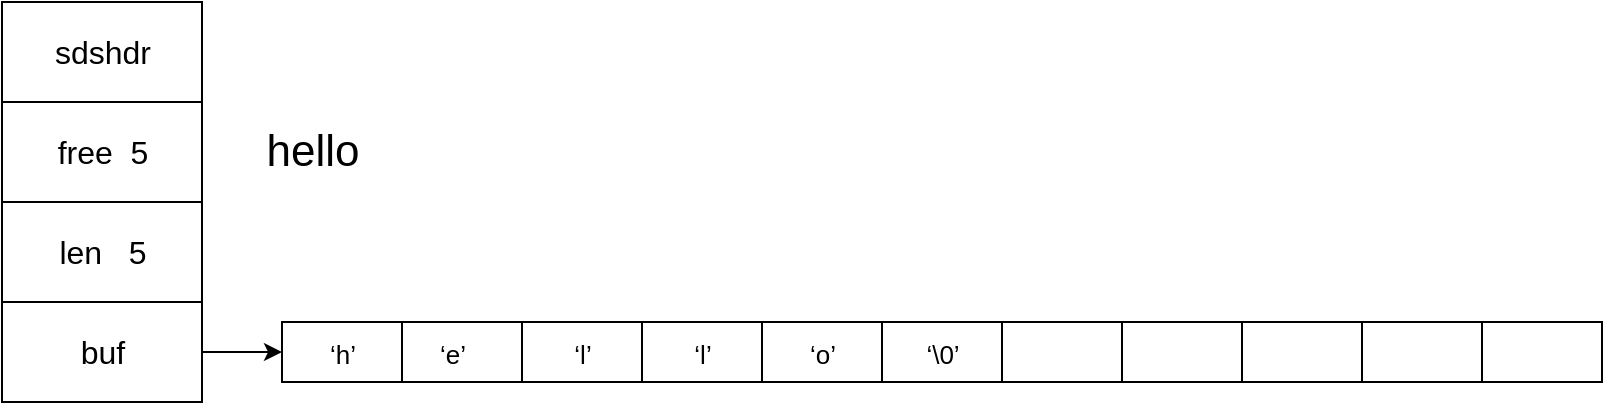 <mxfile>
    <diagram id="TJggXa_w7172-Alows_W" name="sds">
        <mxGraphModel dx="898" dy="573" grid="1" gridSize="10" guides="1" tooltips="1" connect="1" arrows="1" fold="1" page="1" pageScale="1" pageWidth="3300" pageHeight="4681" math="0" shadow="0">
            <root>
                <mxCell id="eN4KIQ1oj9UoFCZlpJyE-0"/>
                <mxCell id="eN4KIQ1oj9UoFCZlpJyE-1" parent="eN4KIQ1oj9UoFCZlpJyE-0"/>
                <mxCell id="eN4KIQ1oj9UoFCZlpJyE-2" value="" style="verticalLabelPosition=bottom;verticalAlign=top;html=1;shape=mxgraph.basic.rect;fillColor2=none;strokeWidth=1;size=20;indent=5;fontSize=15;fillColor=none;" vertex="1" parent="eN4KIQ1oj9UoFCZlpJyE-1">
                    <mxGeometry x="100" y="190" width="100" height="50" as="geometry"/>
                </mxCell>
                <mxCell id="eN4KIQ1oj9UoFCZlpJyE-3" value="" style="verticalLabelPosition=bottom;verticalAlign=top;html=1;shape=mxgraph.basic.rect;fillColor2=none;strokeWidth=1;size=20;indent=5;fontSize=15;fillColor=none;" vertex="1" parent="eN4KIQ1oj9UoFCZlpJyE-1">
                    <mxGeometry x="100" y="240" width="100" height="50" as="geometry"/>
                </mxCell>
                <mxCell id="eN4KIQ1oj9UoFCZlpJyE-4" value="" style="verticalLabelPosition=bottom;verticalAlign=top;html=1;shape=mxgraph.basic.rect;fillColor2=none;strokeWidth=1;size=20;indent=5;fontSize=15;fillColor=none;" vertex="1" parent="eN4KIQ1oj9UoFCZlpJyE-1">
                    <mxGeometry x="100" y="290" width="100" height="50" as="geometry"/>
                </mxCell>
                <mxCell id="eN4KIQ1oj9UoFCZlpJyE-22" style="edgeStyle=orthogonalEdgeStyle;html=1;fontSize=16;" edge="1" parent="eN4KIQ1oj9UoFCZlpJyE-1" source="eN4KIQ1oj9UoFCZlpJyE-5" target="eN4KIQ1oj9UoFCZlpJyE-10">
                    <mxGeometry relative="1" as="geometry"/>
                </mxCell>
                <mxCell id="eN4KIQ1oj9UoFCZlpJyE-5" value="" style="verticalLabelPosition=bottom;verticalAlign=top;html=1;shape=mxgraph.basic.rect;fillColor2=none;strokeWidth=1;size=20;indent=5;fontSize=15;fillColor=none;" vertex="1" parent="eN4KIQ1oj9UoFCZlpJyE-1">
                    <mxGeometry x="100" y="340" width="100" height="50" as="geometry"/>
                </mxCell>
                <mxCell id="eN4KIQ1oj9UoFCZlpJyE-6" value="&lt;span style=&quot;font-size: 16px&quot;&gt;sdshdr&lt;/span&gt;" style="text;html=1;align=center;verticalAlign=middle;resizable=0;points=[];autosize=1;strokeColor=none;fillColor=none;fontSize=15;" vertex="1" parent="eN4KIQ1oj9UoFCZlpJyE-1">
                    <mxGeometry x="120" y="205" width="60" height="20" as="geometry"/>
                </mxCell>
                <mxCell id="eN4KIQ1oj9UoFCZlpJyE-7" value="&lt;span style=&quot;font-size: 16px&quot;&gt;free&amp;nbsp;&amp;nbsp;&lt;/span&gt;&lt;span style=&quot;font-size: 16px&quot;&gt;5&lt;/span&gt;&lt;span style=&quot;font-size: 16px&quot;&gt;&lt;br&gt;&lt;/span&gt;" style="text;html=1;align=center;verticalAlign=middle;resizable=0;points=[];autosize=1;strokeColor=none;fillColor=none;fontSize=15;" vertex="1" parent="eN4KIQ1oj9UoFCZlpJyE-1">
                    <mxGeometry x="120" y="255" width="60" height="20" as="geometry"/>
                </mxCell>
                <mxCell id="eN4KIQ1oj9UoFCZlpJyE-8" value="&lt;span style=&quot;font-size: 16px&quot;&gt;len&amp;nbsp; &amp;nbsp;5&lt;/span&gt;&lt;span style=&quot;font-size: 16px&quot;&gt;&lt;br&gt;&lt;/span&gt;" style="text;html=1;align=center;verticalAlign=middle;resizable=0;points=[];autosize=1;strokeColor=none;fillColor=none;fontSize=15;" vertex="1" parent="eN4KIQ1oj9UoFCZlpJyE-1">
                    <mxGeometry x="120" y="305" width="60" height="20" as="geometry"/>
                </mxCell>
                <mxCell id="eN4KIQ1oj9UoFCZlpJyE-9" value="&lt;span style=&quot;font-size: 16px&quot;&gt;buf&lt;/span&gt;" style="text;html=1;align=center;verticalAlign=middle;resizable=0;points=[];autosize=1;strokeColor=none;fillColor=none;fontSize=15;" vertex="1" parent="eN4KIQ1oj9UoFCZlpJyE-1">
                    <mxGeometry x="130" y="355" width="40" height="20" as="geometry"/>
                </mxCell>
                <mxCell id="eN4KIQ1oj9UoFCZlpJyE-10" value="" style="verticalLabelPosition=bottom;verticalAlign=top;html=1;shape=mxgraph.basic.rect;fillColor2=none;strokeWidth=1;size=20;indent=5;fontSize=15;fillColor=none;" vertex="1" parent="eN4KIQ1oj9UoFCZlpJyE-1">
                    <mxGeometry x="240" y="350" width="60" height="30" as="geometry"/>
                </mxCell>
                <mxCell id="eN4KIQ1oj9UoFCZlpJyE-11" value="" style="verticalLabelPosition=bottom;verticalAlign=top;html=1;shape=mxgraph.basic.rect;fillColor2=none;strokeWidth=1;size=20;indent=5;fontSize=15;fillColor=none;" vertex="1" parent="eN4KIQ1oj9UoFCZlpJyE-1">
                    <mxGeometry x="300" y="350" width="60" height="30" as="geometry"/>
                </mxCell>
                <mxCell id="eN4KIQ1oj9UoFCZlpJyE-12" value="" style="verticalLabelPosition=bottom;verticalAlign=top;html=1;shape=mxgraph.basic.rect;fillColor2=none;strokeWidth=1;size=20;indent=5;fontSize=15;fillColor=none;" vertex="1" parent="eN4KIQ1oj9UoFCZlpJyE-1">
                    <mxGeometry x="360" y="350" width="60" height="30" as="geometry"/>
                </mxCell>
                <mxCell id="eN4KIQ1oj9UoFCZlpJyE-13" value="" style="verticalLabelPosition=bottom;verticalAlign=top;html=1;shape=mxgraph.basic.rect;fillColor2=none;strokeWidth=1;size=20;indent=5;fontSize=15;fillColor=none;" vertex="1" parent="eN4KIQ1oj9UoFCZlpJyE-1">
                    <mxGeometry x="420" y="350" width="60" height="30" as="geometry"/>
                </mxCell>
                <mxCell id="eN4KIQ1oj9UoFCZlpJyE-14" value="" style="verticalLabelPosition=bottom;verticalAlign=top;html=1;shape=mxgraph.basic.rect;fillColor2=none;strokeWidth=1;size=20;indent=5;fontSize=15;fillColor=none;" vertex="1" parent="eN4KIQ1oj9UoFCZlpJyE-1">
                    <mxGeometry x="480" y="350" width="60" height="30" as="geometry"/>
                </mxCell>
                <mxCell id="eN4KIQ1oj9UoFCZlpJyE-15" value="" style="verticalLabelPosition=bottom;verticalAlign=top;html=1;shape=mxgraph.basic.rect;fillColor2=none;strokeWidth=1;size=20;indent=5;fontSize=15;fillColor=none;" vertex="1" parent="eN4KIQ1oj9UoFCZlpJyE-1">
                    <mxGeometry x="540" y="350" width="60" height="30" as="geometry"/>
                </mxCell>
                <mxCell id="eN4KIQ1oj9UoFCZlpJyE-16" value="" style="verticalLabelPosition=bottom;verticalAlign=top;html=1;shape=mxgraph.basic.rect;fillColor2=none;strokeWidth=1;size=20;indent=5;fontSize=15;fillColor=none;" vertex="1" parent="eN4KIQ1oj9UoFCZlpJyE-1">
                    <mxGeometry x="600" y="350" width="60" height="30" as="geometry"/>
                </mxCell>
                <mxCell id="eN4KIQ1oj9UoFCZlpJyE-17" value="" style="verticalLabelPosition=bottom;verticalAlign=top;html=1;shape=mxgraph.basic.rect;fillColor2=none;strokeWidth=1;size=20;indent=5;fontSize=15;fillColor=none;" vertex="1" parent="eN4KIQ1oj9UoFCZlpJyE-1">
                    <mxGeometry x="660" y="350" width="60" height="30" as="geometry"/>
                </mxCell>
                <mxCell id="eN4KIQ1oj9UoFCZlpJyE-18" value="" style="verticalLabelPosition=bottom;verticalAlign=top;html=1;shape=mxgraph.basic.rect;fillColor2=none;strokeWidth=1;size=20;indent=5;fontSize=15;fillColor=none;" vertex="1" parent="eN4KIQ1oj9UoFCZlpJyE-1">
                    <mxGeometry x="720" y="350" width="60" height="30" as="geometry"/>
                </mxCell>
                <mxCell id="eN4KIQ1oj9UoFCZlpJyE-19" value="" style="verticalLabelPosition=bottom;verticalAlign=top;html=1;shape=mxgraph.basic.rect;fillColor2=none;strokeWidth=1;size=20;indent=5;fontSize=15;fillColor=none;" vertex="1" parent="eN4KIQ1oj9UoFCZlpJyE-1">
                    <mxGeometry x="780" y="350" width="60" height="30" as="geometry"/>
                </mxCell>
                <mxCell id="eN4KIQ1oj9UoFCZlpJyE-23" value="&lt;span style=&quot;font-size: 13px&quot;&gt;‘h’&lt;/span&gt;" style="text;html=1;align=center;verticalAlign=middle;resizable=0;points=[];autosize=1;strokeColor=none;fillColor=none;fontSize=15;" vertex="1" parent="eN4KIQ1oj9UoFCZlpJyE-1">
                    <mxGeometry x="255" y="355" width="30" height="20" as="geometry"/>
                </mxCell>
                <mxCell id="eN4KIQ1oj9UoFCZlpJyE-24" value="&lt;span style=&quot;font-size: 13px&quot;&gt;‘e’&lt;/span&gt;" style="text;html=1;align=center;verticalAlign=middle;resizable=0;points=[];autosize=1;strokeColor=none;fillColor=none;fontSize=15;" vertex="1" parent="eN4KIQ1oj9UoFCZlpJyE-1">
                    <mxGeometry x="310" y="355" width="30" height="20" as="geometry"/>
                </mxCell>
                <mxCell id="eN4KIQ1oj9UoFCZlpJyE-25" value="&lt;span style=&quot;font-size: 13px&quot;&gt;‘l’&lt;/span&gt;" style="text;html=1;align=center;verticalAlign=middle;resizable=0;points=[];autosize=1;strokeColor=none;fillColor=none;fontSize=15;" vertex="1" parent="eN4KIQ1oj9UoFCZlpJyE-1">
                    <mxGeometry x="380" y="355" width="20" height="20" as="geometry"/>
                </mxCell>
                <mxCell id="eN4KIQ1oj9UoFCZlpJyE-26" value="&lt;span style=&quot;font-size: 13px&quot;&gt;‘l’&lt;/span&gt;" style="text;html=1;align=center;verticalAlign=middle;resizable=0;points=[];autosize=1;strokeColor=none;fillColor=none;fontSize=15;" vertex="1" parent="eN4KIQ1oj9UoFCZlpJyE-1">
                    <mxGeometry x="440" y="355" width="20" height="20" as="geometry"/>
                </mxCell>
                <mxCell id="eN4KIQ1oj9UoFCZlpJyE-27" value="&lt;span style=&quot;font-size: 13px&quot;&gt;‘o’&lt;/span&gt;" style="text;html=1;align=center;verticalAlign=middle;resizable=0;points=[];autosize=1;strokeColor=none;fillColor=none;fontSize=15;" vertex="1" parent="eN4KIQ1oj9UoFCZlpJyE-1">
                    <mxGeometry x="495" y="355" width="30" height="20" as="geometry"/>
                </mxCell>
                <mxCell id="eN4KIQ1oj9UoFCZlpJyE-28" value="&lt;span style=&quot;font-size: 13px&quot;&gt;‘\0’&lt;/span&gt;" style="text;html=1;align=center;verticalAlign=middle;resizable=0;points=[];autosize=1;strokeColor=none;fillColor=none;fontSize=15;" vertex="1" parent="eN4KIQ1oj9UoFCZlpJyE-1">
                    <mxGeometry x="555" y="355" width="30" height="20" as="geometry"/>
                </mxCell>
                <mxCell id="eN4KIQ1oj9UoFCZlpJyE-29" value="" style="verticalLabelPosition=bottom;verticalAlign=top;html=1;shape=mxgraph.basic.rect;fillColor2=none;strokeWidth=1;size=15;indent=5;fontSize=15;fillColor=none;" vertex="1" parent="eN4KIQ1oj9UoFCZlpJyE-1">
                    <mxGeometry x="840" y="350" width="60" height="30" as="geometry"/>
                </mxCell>
                <mxCell id="eN4KIQ1oj9UoFCZlpJyE-30" value="&lt;font style=&quot;font-size: 22px&quot;&gt;hello&lt;/font&gt;" style="text;html=1;align=center;verticalAlign=middle;resizable=0;points=[];autosize=1;strokeColor=none;fillColor=none;fontSize=13;" vertex="1" parent="eN4KIQ1oj9UoFCZlpJyE-1">
                    <mxGeometry x="225" y="255" width="60" height="20" as="geometry"/>
                </mxCell>
            </root>
        </mxGraphModel>
    </diagram>
    <diagram id="0slgYLueV5A-YZOQDIgs" name="choose-multiple">
        <mxGraphModel dx="898" dy="573" grid="1" gridSize="10" guides="1" tooltips="1" connect="1" arrows="1" fold="1" page="1" pageScale="1" pageWidth="3300" pageHeight="4681" math="0" shadow="0">
            <root>
                <mxCell id="joW-rxKYUDlhL6ryJ4Ly-0"/>
                <mxCell id="joW-rxKYUDlhL6ryJ4Ly-1" parent="joW-rxKYUDlhL6ryJ4Ly-0"/>
                <mxCell id="hrdI-iU9j-UghueUI-Ib-0" value="" style="verticalLabelPosition=bottom;verticalAlign=top;html=1;shape=mxgraph.basic.rect;fillColor2=none;strokeWidth=1;size=20;indent=5;fillColor=none;dashed=1;" vertex="1" parent="joW-rxKYUDlhL6ryJ4Ly-1">
                    <mxGeometry x="335" y="730" width="360" height="110" as="geometry"/>
                </mxCell>
                <mxCell id="hrdI-iU9j-UghueUI-Ib-14" value="I/0多路复用程序" style="rounded=1;whiteSpace=wrap;html=1;strokeWidth=2;fillWeight=4;hachureGap=8;hachureAngle=45;fillColor=#5FAD56;sketch=1;fontSize=16;" vertex="1" parent="joW-rxKYUDlhL6ryJ4Ly-1">
                    <mxGeometry x="440" y="610" width="150" height="60" as="geometry"/>
                </mxCell>
                <mxCell id="hrdI-iU9j-UghueUI-Ib-24" style="edgeStyle=orthogonalEdgeStyle;html=1;entryX=0.5;entryY=1;entryDx=0;entryDy=0;fontSize=15;" edge="1" parent="joW-rxKYUDlhL6ryJ4Ly-1" source="hrdI-iU9j-UghueUI-Ib-16" target="hrdI-iU9j-UghueUI-Ib-14">
                    <mxGeometry relative="1" as="geometry">
                        <Array as="points">
                            <mxPoint x="480" y="700"/>
                            <mxPoint x="515" y="700"/>
                        </Array>
                    </mxGeometry>
                </mxCell>
                <mxCell id="hrdI-iU9j-UghueUI-Ib-16" value="epoll" style="rounded=1;whiteSpace=wrap;html=1;strokeWidth=2;fillWeight=2;hachureGap=8;hachureAngle=45;fillColor=#E9C46A;sketch=1;fontSize=16;fillStyle=dots;" vertex="1" parent="joW-rxKYUDlhL6ryJ4Ly-1">
                    <mxGeometry x="445" y="740" width="70" height="60" as="geometry"/>
                </mxCell>
                <mxCell id="hrdI-iU9j-UghueUI-Ib-25" style="edgeStyle=orthogonalEdgeStyle;html=1;entryX=0.5;entryY=1;entryDx=0;entryDy=0;fontSize=15;" edge="1" parent="joW-rxKYUDlhL6ryJ4Ly-1" source="hrdI-iU9j-UghueUI-Ib-17" target="hrdI-iU9j-UghueUI-Ib-14">
                    <mxGeometry relative="1" as="geometry">
                        <Array as="points">
                            <mxPoint x="560" y="700"/>
                            <mxPoint x="515" y="700"/>
                        </Array>
                    </mxGeometry>
                </mxCell>
                <mxCell id="hrdI-iU9j-UghueUI-Ib-17" value="evport" style="rounded=1;whiteSpace=wrap;html=1;strokeWidth=2;fillWeight=2;hachureGap=8;hachureAngle=45;fillColor=#E9C46A;sketch=1;fontSize=16;fillStyle=dots;" vertex="1" parent="joW-rxKYUDlhL6ryJ4Ly-1">
                    <mxGeometry x="525" y="740" width="70" height="60" as="geometry"/>
                </mxCell>
                <mxCell id="hrdI-iU9j-UghueUI-Ib-23" style="edgeStyle=orthogonalEdgeStyle;html=1;entryX=0.5;entryY=1;entryDx=0;entryDy=0;fontSize=15;" edge="1" parent="joW-rxKYUDlhL6ryJ4Ly-1" source="hrdI-iU9j-UghueUI-Ib-18" target="hrdI-iU9j-UghueUI-Ib-14">
                    <mxGeometry relative="1" as="geometry">
                        <Array as="points">
                            <mxPoint x="645" y="700"/>
                            <mxPoint x="515" y="700"/>
                        </Array>
                    </mxGeometry>
                </mxCell>
                <mxCell id="hrdI-iU9j-UghueUI-Ib-18" value="kqueue" style="rounded=1;whiteSpace=wrap;html=1;strokeWidth=2;fillWeight=2;hachureGap=8;hachureAngle=45;fillColor=#E9C46A;sketch=1;fontSize=16;fillStyle=dots;" vertex="1" parent="joW-rxKYUDlhL6ryJ4Ly-1">
                    <mxGeometry x="610" y="740" width="70" height="60" as="geometry"/>
                </mxCell>
                <mxCell id="hrdI-iU9j-UghueUI-Ib-22" style="edgeStyle=orthogonalEdgeStyle;html=1;entryX=0.5;entryY=1;entryDx=0;entryDy=0;fontSize=15;" edge="1" parent="joW-rxKYUDlhL6ryJ4Ly-1" source="hrdI-iU9j-UghueUI-Ib-21" target="hrdI-iU9j-UghueUI-Ib-14">
                    <mxGeometry relative="1" as="geometry">
                        <Array as="points">
                            <mxPoint x="380" y="700"/>
                            <mxPoint x="515" y="700"/>
                        </Array>
                    </mxGeometry>
                </mxCell>
                <mxCell id="hrdI-iU9j-UghueUI-Ib-21" value="select" style="rounded=1;whiteSpace=wrap;html=1;strokeWidth=2;fillWeight=2;hachureGap=8;hachureAngle=45;fillColor=#E9C46A;sketch=1;fontSize=16;fillStyle=dots;" vertex="1" parent="joW-rxKYUDlhL6ryJ4Ly-1">
                    <mxGeometry x="355" y="740" width="70" height="60" as="geometry"/>
                </mxCell>
                <mxCell id="hrdI-iU9j-UghueUI-Ib-26" value="底层实现" style="text;html=1;align=center;verticalAlign=middle;resizable=0;points=[];autosize=1;strokeColor=none;fillColor=none;fontSize=15;" vertex="1" parent="joW-rxKYUDlhL6ryJ4Ly-1">
                    <mxGeometry x="475" y="810" width="80" height="20" as="geometry"/>
                </mxCell>
            </root>
        </mxGraphModel>
    </diagram>
    <diagram id="d7wYdvXdE9nHoiHe4cBe" name="multiple">
        <mxGraphModel dx="855" dy="546" grid="1" gridSize="10" guides="1" tooltips="1" connect="1" arrows="1" fold="1" page="1" pageScale="1" pageWidth="3300" pageHeight="4681" math="0" shadow="0">
            <root>
                <mxCell id="nZqQR4pAr8_zJrDv7Qbp-0"/>
                <mxCell id="nZqQR4pAr8_zJrDv7Qbp-1" parent="nZqQR4pAr8_zJrDv7Qbp-0"/>
                <mxCell id="45" value="" style="verticalLabelPosition=bottom;verticalAlign=top;html=1;shape=mxgraph.basic.rect;fillColor2=none;strokeWidth=1;size=20;indent=5;fillColor=none;dashed=1;" vertex="1" parent="nZqQR4pAr8_zJrDv7Qbp-1">
                    <mxGeometry x="380" y="740" width="270" height="80" as="geometry"/>
                </mxCell>
                <mxCell id="33" style="edgeStyle=orthogonalEdgeStyle;html=1;fontSize=25;" edge="1" parent="nZqQR4pAr8_zJrDv7Qbp-1" source="21" target="29">
                    <mxGeometry relative="1" as="geometry"/>
                </mxCell>
                <mxCell id="21" value="IO多路复用程序" style="rounded=1;whiteSpace=wrap;html=1;strokeWidth=2;fillWeight=4;hachureGap=8;hachureAngle=45;fillColor=#5FAD56;sketch=1;fontSize=16;" vertex="1" parent="nZqQR4pAr8_zJrDv7Qbp-1">
                    <mxGeometry x="440" y="370" width="150" height="60" as="geometry"/>
                </mxCell>
                <mxCell id="27" style="edgeStyle=orthogonalEdgeStyle;html=1;entryX=0.5;entryY=0;entryDx=0;entryDy=0;fontSize=25;" edge="1" parent="nZqQR4pAr8_zJrDv7Qbp-1" source="22" target="21">
                    <mxGeometry relative="1" as="geometry"/>
                </mxCell>
                <mxCell id="22" value="fd1" style="ellipse;whiteSpace=wrap;html=1;strokeWidth=2;fillWeight=2;hachureGap=8;fillColor=#E63946;fillStyle=dots;sketch=1;fontSize=16;" vertex="1" parent="nZqQR4pAr8_zJrDv7Qbp-1">
                    <mxGeometry x="370" y="260" width="120" height="60" as="geometry"/>
                </mxCell>
                <mxCell id="28" style="edgeStyle=orthogonalEdgeStyle;html=1;entryX=0.5;entryY=0;entryDx=0;entryDy=0;fontSize=25;" edge="1" parent="nZqQR4pAr8_zJrDv7Qbp-1" source="24" target="21">
                    <mxGeometry relative="1" as="geometry"/>
                </mxCell>
                <mxCell id="24" value="fd10" style="ellipse;whiteSpace=wrap;html=1;strokeWidth=2;fillWeight=2;hachureGap=8;fillColor=#E63946;fillStyle=dots;sketch=1;fontSize=16;" vertex="1" parent="nZqQR4pAr8_zJrDv7Qbp-1">
                    <mxGeometry x="550" y="260" width="120" height="60" as="geometry"/>
                </mxCell>
                <mxCell id="25" value="&lt;font style=&quot;font-size: 25px&quot;&gt;...&lt;/font&gt;" style="text;html=1;align=center;verticalAlign=middle;resizable=0;points=[];autosize=1;strokeColor=none;fillColor=none;fontSize=16;strokeWidth=2;" vertex="1" parent="nZqQR4pAr8_zJrDv7Qbp-1">
                    <mxGeometry x="500" y="275" width="40" height="30" as="geometry"/>
                </mxCell>
                <mxCell id="29" value="" style="rounded=1;whiteSpace=wrap;html=1;strokeWidth=2;fillWeight=4;hachureGap=8;hachureAngle=45;sketch=1;fillColor=#2A9D8F;direction=south;" vertex="1" parent="nZqQR4pAr8_zJrDv7Qbp-1">
                    <mxGeometry x="485" y="460" width="60" height="40" as="geometry"/>
                </mxCell>
                <mxCell id="30" value="" style="rounded=1;whiteSpace=wrap;html=1;strokeWidth=2;fillWeight=4;hachureGap=8;hachureAngle=45;sketch=1;fillColor=#2A9D8F;direction=south;" vertex="1" parent="nZqQR4pAr8_zJrDv7Qbp-1">
                    <mxGeometry x="485" y="500" width="60" height="40" as="geometry"/>
                </mxCell>
                <mxCell id="31" value="" style="rounded=1;whiteSpace=wrap;html=1;strokeWidth=2;fillWeight=4;hachureGap=8;hachureAngle=45;sketch=1;fillColor=#2A9D8F;direction=south;" vertex="1" parent="nZqQR4pAr8_zJrDv7Qbp-1">
                    <mxGeometry x="485" y="540" width="60" height="40" as="geometry"/>
                </mxCell>
                <mxCell id="35" style="edgeStyle=orthogonalEdgeStyle;html=1;entryX=0.5;entryY=0;entryDx=0;entryDy=0;fontSize=25;" edge="1" parent="nZqQR4pAr8_zJrDv7Qbp-1" source="32" target="34">
                    <mxGeometry relative="1" as="geometry"/>
                </mxCell>
                <mxCell id="32" value="" style="rounded=1;whiteSpace=wrap;html=1;strokeWidth=2;fillWeight=4;hachureGap=8;hachureAngle=45;sketch=1;fillColor=#2A9D8F;direction=south;" vertex="1" parent="nZqQR4pAr8_zJrDv7Qbp-1">
                    <mxGeometry x="485" y="580" width="60" height="40" as="geometry"/>
                </mxCell>
                <mxCell id="46" value="" style="edgeStyle=orthogonalEdgeStyle;html=1;fontSize=15;" edge="1" parent="nZqQR4pAr8_zJrDv7Qbp-1" source="34" target="45">
                    <mxGeometry relative="1" as="geometry"/>
                </mxCell>
                <mxCell id="34" value="文件事件分派器" style="rounded=1;whiteSpace=wrap;html=1;strokeWidth=2;fillWeight=4;hachureGap=8;hachureAngle=45;fillColor=#5FAD56;sketch=1;fontSize=16;" vertex="1" parent="nZqQR4pAr8_zJrDv7Qbp-1">
                    <mxGeometry x="440" y="650" width="150" height="60" as="geometry"/>
                </mxCell>
                <mxCell id="36" value="&lt;span style=&quot;font-size: 15px&quot;&gt;事件队列&lt;/span&gt;" style="text;html=1;align=center;verticalAlign=middle;resizable=0;points=[];autosize=1;strokeColor=none;fillColor=none;fontSize=25;" vertex="1" parent="nZqQR4pAr8_zJrDv7Qbp-1">
                    <mxGeometry x="545" y="490" width="80" height="40" as="geometry"/>
                </mxCell>
                <mxCell id="41" value="连接" style="rounded=1;whiteSpace=wrap;html=1;strokeWidth=2;fillWeight=2;hachureGap=8;hachureAngle=45;fillColor=#E9C46A;sketch=1;fontSize=16;fillStyle=dots;" vertex="1" parent="nZqQR4pAr8_zJrDv7Qbp-1">
                    <mxGeometry x="400" y="750" width="70" height="60" as="geometry"/>
                </mxCell>
                <mxCell id="42" value="执行命令" style="rounded=1;whiteSpace=wrap;html=1;strokeWidth=2;fillWeight=2;hachureGap=8;hachureAngle=45;fillColor=#E9C46A;sketch=1;fontSize=16;fillStyle=dots;" vertex="1" parent="nZqQR4pAr8_zJrDv7Qbp-1">
                    <mxGeometry x="480" y="750" width="70" height="60" as="geometry"/>
                </mxCell>
                <mxCell id="43" value="响应回复" style="rounded=1;whiteSpace=wrap;html=1;strokeWidth=2;fillWeight=2;hachureGap=8;hachureAngle=45;fillColor=#E9C46A;sketch=1;fontSize=16;fillStyle=dots;" vertex="1" parent="nZqQR4pAr8_zJrDv7Qbp-1">
                    <mxGeometry x="565" y="750" width="70" height="60" as="geometry"/>
                </mxCell>
                <mxCell id="47" value="监听套接字" style="text;html=1;align=center;verticalAlign=middle;resizable=0;points=[];autosize=1;strokeColor=none;fillColor=none;fontSize=15;" vertex="1" parent="nZqQR4pAr8_zJrDv7Qbp-1">
                    <mxGeometry x="385" y="230" width="90" height="20" as="geometry"/>
                </mxCell>
                <mxCell id="48" value="监听套接字" style="text;html=1;align=center;verticalAlign=middle;resizable=0;points=[];autosize=1;strokeColor=none;fillColor=none;fontSize=15;" vertex="1" parent="nZqQR4pAr8_zJrDv7Qbp-1">
                    <mxGeometry x="565" y="230" width="90" height="20" as="geometry"/>
                </mxCell>
            </root>
        </mxGraphModel>
    </diagram>
</mxfile>